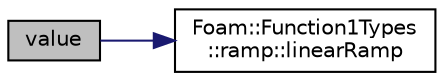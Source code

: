 digraph "value"
{
  bgcolor="transparent";
  edge [fontname="Helvetica",fontsize="10",labelfontname="Helvetica",labelfontsize="10"];
  node [fontname="Helvetica",fontsize="10",shape=record];
  rankdir="LR";
  Node1 [label="value",height=0.2,width=0.4,color="black", fillcolor="grey75", style="filled" fontcolor="black"];
  Node1 -> Node2 [color="midnightblue",fontsize="10",style="solid",fontname="Helvetica"];
  Node2 [label="Foam::Function1Types\l::ramp::linearRamp",height=0.2,width=0.4,color="black",URL="$classFoam_1_1Function1Types_1_1ramp.html#aee4a2ffcd60933ce2b8a1cfac15a14e2",tooltip="Simple linear ramp function. "];
}
